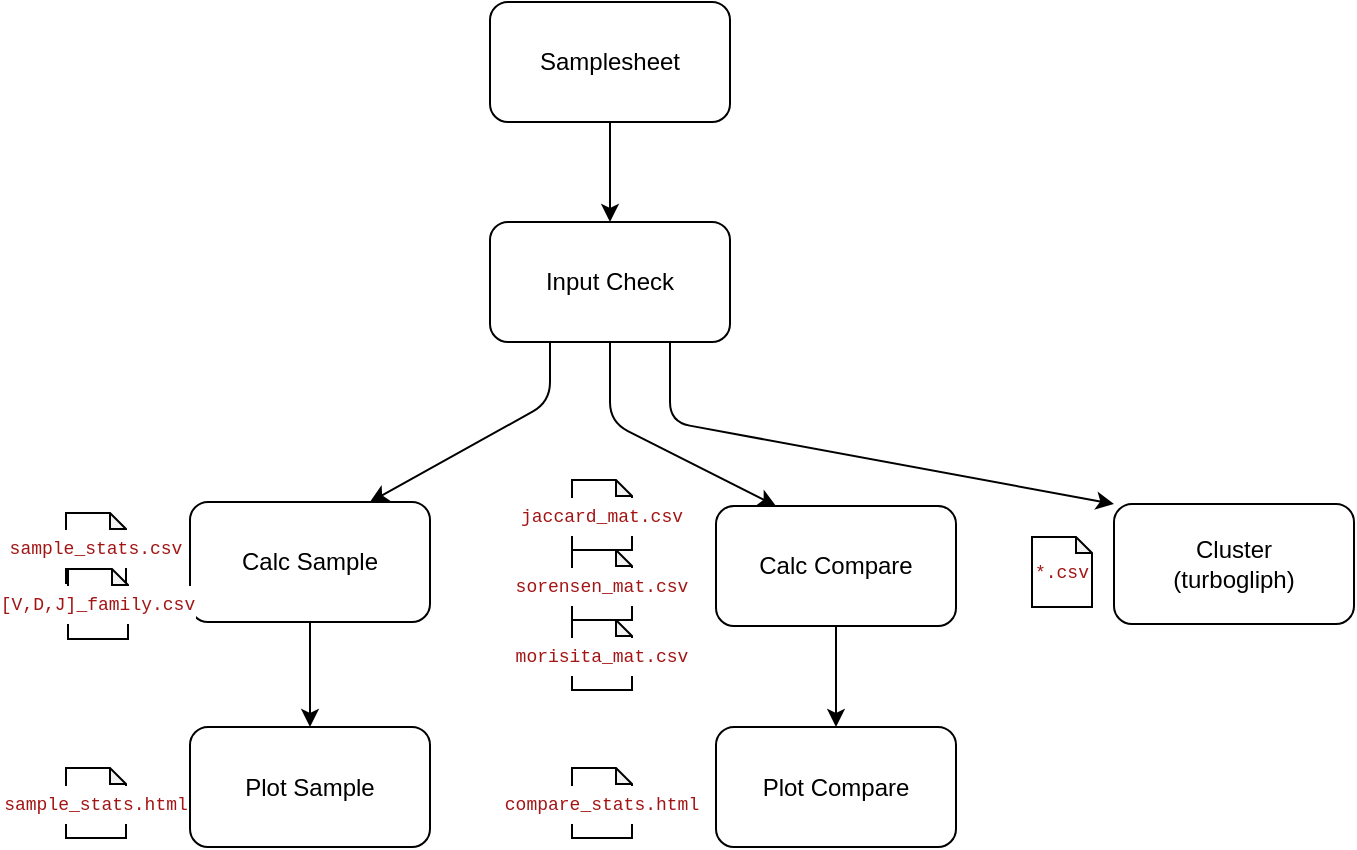 <mxfile>
    <diagram id="0YTWiKm3_E9Xy-bVv1lz" name="Page-1">
        <mxGraphModel dx="278" dy="181" grid="1" gridSize="10" guides="1" tooltips="1" connect="1" arrows="1" fold="1" page="1" pageScale="1" pageWidth="850" pageHeight="1100" math="0" shadow="0">
            <root>
                <mxCell id="0"/>
                <mxCell id="1" parent="0"/>
                <mxCell id="5" value="" style="edgeStyle=none;html=1;" edge="1" parent="1" source="2" target="4">
                    <mxGeometry relative="1" as="geometry"/>
                </mxCell>
                <mxCell id="2" value="Samplesheet" style="rounded=1;whiteSpace=wrap;html=1;" vertex="1" parent="1">
                    <mxGeometry x="280" y="70" width="120" height="60" as="geometry"/>
                </mxCell>
                <mxCell id="29" value="" style="edgeStyle=none;html=1;entryX=0.75;entryY=0;entryDx=0;entryDy=0;exitX=0.25;exitY=1;exitDx=0;exitDy=0;" edge="1" parent="1" source="4" target="7">
                    <mxGeometry relative="1" as="geometry">
                        <mxPoint x="150" y="170" as="sourcePoint"/>
                        <Array as="points">
                            <mxPoint x="310" y="270"/>
                        </Array>
                    </mxGeometry>
                </mxCell>
                <mxCell id="4" value="Input Check" style="rounded=1;whiteSpace=wrap;html=1;" vertex="1" parent="1">
                    <mxGeometry x="280" y="180" width="120" height="60" as="geometry"/>
                </mxCell>
                <mxCell id="33" value="" style="edgeStyle=none;html=1;" edge="1" parent="1" source="7" target="32">
                    <mxGeometry relative="1" as="geometry"/>
                </mxCell>
                <mxCell id="7" value="Calc Sample" style="rounded=1;whiteSpace=wrap;html=1;" vertex="1" parent="1">
                    <mxGeometry x="130" y="320" width="120" height="60" as="geometry"/>
                </mxCell>
                <mxCell id="24" value="" style="edgeStyle=none;html=1;" edge="1" parent="1" source="10" target="20">
                    <mxGeometry relative="1" as="geometry"/>
                </mxCell>
                <mxCell id="10" value="&lt;div style=&quot;text-align: justify;&quot;&gt;&lt;span style=&quot;background-color: transparent;&quot;&gt;Calc Compare&lt;/span&gt;&lt;/div&gt;" style="rounded=1;whiteSpace=wrap;html=1;" vertex="1" parent="1">
                    <mxGeometry x="393" y="322" width="120" height="60" as="geometry"/>
                </mxCell>
                <mxCell id="13" value="Cluster&lt;div&gt;(turbogliph)&lt;/div&gt;" style="rounded=1;whiteSpace=wrap;html=1;" vertex="1" parent="1">
                    <mxGeometry x="592" y="321" width="120" height="60" as="geometry"/>
                </mxCell>
                <mxCell id="16" value="&lt;div style=&quot;color: rgb(59, 59, 59); background-color: rgb(255, 255, 255); font-family: Menlo, Monaco, &amp;quot;Courier New&amp;quot;, monospace; line-height: 18px; white-space: pre;&quot;&gt;&lt;span style=&quot;color: rgb(163, 21, 21);&quot;&gt;&lt;font style=&quot;font-size: 9px;&quot;&gt;compare_stats.html&lt;/font&gt;&lt;/span&gt;&lt;/div&gt;" style="shape=note;whiteSpace=wrap;html=1;backgroundOutline=1;darkOpacity=0.05;size=8;" vertex="1" parent="1">
                    <mxGeometry x="321" y="453" width="30" height="35" as="geometry"/>
                </mxCell>
                <mxCell id="18" value="&lt;div style=&quot;color: rgb(59, 59, 59); background-color: rgb(255, 255, 255); font-family: Menlo, Monaco, &amp;quot;Courier New&amp;quot;, monospace; line-height: 18px; white-space: pre;&quot;&gt;&lt;span style=&quot;color: rgb(163, 21, 21);&quot;&gt;&lt;font style=&quot;font-size: 9px;&quot;&gt;sample_stats.html&lt;/font&gt;&lt;/span&gt;&lt;/div&gt;" style="shape=note;whiteSpace=wrap;html=1;backgroundOutline=1;darkOpacity=0.05;size=8;" vertex="1" parent="1">
                    <mxGeometry x="68" y="453" width="30" height="35" as="geometry"/>
                </mxCell>
                <mxCell id="20" value="&lt;div style=&quot;text-align: justify;&quot;&gt;&lt;span style=&quot;background-color: transparent;&quot;&gt;Plot Compare&lt;/span&gt;&lt;/div&gt;" style="rounded=1;whiteSpace=wrap;html=1;" vertex="1" parent="1">
                    <mxGeometry x="393" y="432.5" width="120" height="60" as="geometry"/>
                </mxCell>
                <mxCell id="21" value="&lt;div style=&quot;color: rgb(59, 59, 59); background-color: rgb(255, 255, 255); font-family: Menlo, Monaco, &amp;quot;Courier New&amp;quot;, monospace; line-height: 18px; white-space: pre;&quot;&gt;&lt;span style=&quot;color: rgb(163, 21, 21);&quot;&gt;&lt;font style=&quot;font-size: 9px;&quot;&gt;jaccard_mat.csv&lt;/font&gt;&lt;/span&gt;&lt;/div&gt;" style="shape=note;whiteSpace=wrap;html=1;backgroundOutline=1;darkOpacity=0.05;size=8;" vertex="1" parent="1">
                    <mxGeometry x="321" y="309" width="30" height="35" as="geometry"/>
                </mxCell>
                <mxCell id="22" value="&lt;div style=&quot;color: rgb(59, 59, 59); background-color: rgb(255, 255, 255); font-family: Menlo, Monaco, &amp;quot;Courier New&amp;quot;, monospace; line-height: 18px; white-space: pre;&quot;&gt;&lt;span style=&quot;color: rgb(163, 21, 21);&quot;&gt;&lt;font style=&quot;font-size: 9px;&quot;&gt;sorensen_mat.csv&lt;/font&gt;&lt;/span&gt;&lt;/div&gt;" style="shape=note;whiteSpace=wrap;html=1;backgroundOutline=1;darkOpacity=0.05;size=8;" vertex="1" parent="1">
                    <mxGeometry x="321" y="344" width="30" height="35" as="geometry"/>
                </mxCell>
                <mxCell id="23" value="&lt;div style=&quot;color: rgb(59, 59, 59); background-color: rgb(255, 255, 255); font-family: Menlo, Monaco, &amp;quot;Courier New&amp;quot;, monospace; line-height: 18px; white-space: pre;&quot;&gt;&lt;span style=&quot;color: rgb(163, 21, 21);&quot;&gt;&lt;font style=&quot;font-size: 9px;&quot;&gt;morisita_mat.csv&lt;/font&gt;&lt;/span&gt;&lt;/div&gt;" style="shape=note;whiteSpace=wrap;html=1;backgroundOutline=1;darkOpacity=0.05;size=8;" vertex="1" parent="1">
                    <mxGeometry x="321" y="379" width="30" height="35" as="geometry"/>
                </mxCell>
                <mxCell id="26" value="&lt;div style=&quot;color: rgb(59, 59, 59); background-color: rgb(255, 255, 255); font-family: Menlo, Monaco, &amp;quot;Courier New&amp;quot;, monospace; line-height: 18px; white-space: pre;&quot;&gt;&lt;span style=&quot;color: rgb(163, 21, 21);&quot;&gt;&lt;font style=&quot;font-size: 9px;&quot;&gt;*.csv&lt;/font&gt;&lt;/span&gt;&lt;/div&gt;" style="shape=note;whiteSpace=wrap;html=1;backgroundOutline=1;darkOpacity=0.05;size=8;" vertex="1" parent="1">
                    <mxGeometry x="551" y="337.5" width="30" height="35" as="geometry"/>
                </mxCell>
                <mxCell id="30" value="" style="edgeStyle=none;html=1;entryX=0.25;entryY=0;entryDx=0;entryDy=0;exitX=0.5;exitY=1;exitDx=0;exitDy=0;" edge="1" parent="1" source="4" target="10">
                    <mxGeometry relative="1" as="geometry">
                        <mxPoint x="425" y="200" as="sourcePoint"/>
                        <mxPoint x="345" y="265" as="targetPoint"/>
                        <Array as="points">
                            <mxPoint x="340" y="280"/>
                        </Array>
                    </mxGeometry>
                </mxCell>
                <mxCell id="31" value="" style="edgeStyle=none;html=1;exitX=0.75;exitY=1;exitDx=0;exitDy=0;entryX=0;entryY=0;entryDx=0;entryDy=0;" edge="1" parent="1" source="4" target="13">
                    <mxGeometry relative="1" as="geometry">
                        <mxPoint x="350" y="250" as="sourcePoint"/>
                        <mxPoint x="590" y="300" as="targetPoint"/>
                        <Array as="points">
                            <mxPoint x="370" y="280"/>
                        </Array>
                    </mxGeometry>
                </mxCell>
                <mxCell id="32" value="Plot Sample" style="rounded=1;whiteSpace=wrap;html=1;" vertex="1" parent="1">
                    <mxGeometry x="130" y="432.5" width="120" height="60" as="geometry"/>
                </mxCell>
                <mxCell id="35" value="&lt;div style=&quot;color: rgb(59, 59, 59); background-color: rgb(255, 255, 255); font-family: Menlo, Monaco, &amp;quot;Courier New&amp;quot;, monospace; line-height: 18px; white-space: pre;&quot;&gt;&lt;span style=&quot;color: rgb(163, 21, 21);&quot;&gt;&lt;font style=&quot;font-size: 9px;&quot;&gt;sample_stats.csv&lt;/font&gt;&lt;/span&gt;&lt;/div&gt;" style="shape=note;whiteSpace=wrap;html=1;backgroundOutline=1;darkOpacity=0.05;size=8;" vertex="1" parent="1">
                    <mxGeometry x="68" y="325.5" width="30" height="35" as="geometry"/>
                </mxCell>
                <mxCell id="36" value="&lt;div style=&quot;color: rgb(59, 59, 59); background-color: rgb(255, 255, 255); font-family: Menlo, Monaco, &amp;quot;Courier New&amp;quot;, monospace; line-height: 18px; white-space: pre;&quot;&gt;&lt;span style=&quot;color: rgb(163, 21, 21);&quot;&gt;&lt;font style=&quot;font-size: 9px;&quot;&gt;[V,D,J]_family.csv&lt;/font&gt;&lt;/span&gt;&lt;/div&gt;" style="shape=note;whiteSpace=wrap;html=1;backgroundOutline=1;darkOpacity=0.05;size=8;" vertex="1" parent="1">
                    <mxGeometry x="69" y="353.5" width="30" height="35" as="geometry"/>
                </mxCell>
            </root>
        </mxGraphModel>
    </diagram>
</mxfile>